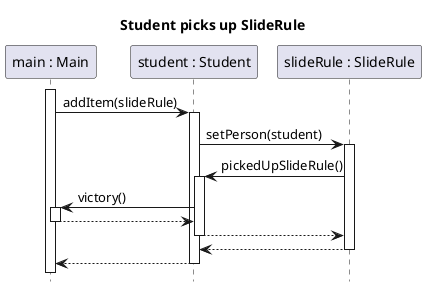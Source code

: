 @startuml item-code-of-studies-use

title Student picks up SlideRule
hide footbox

participant "main : Main" as main
participant "student : Student" as student
participant "slideRule : SlideRule" as slide
activate main

main-> student ++: addItem(slideRule)
    student -> slide ++: setPerson(student)
	    slide -> student ++: pickedUpSlideRule()
            student -> main ++: victory()
            return
        return
	return
return

@enduml